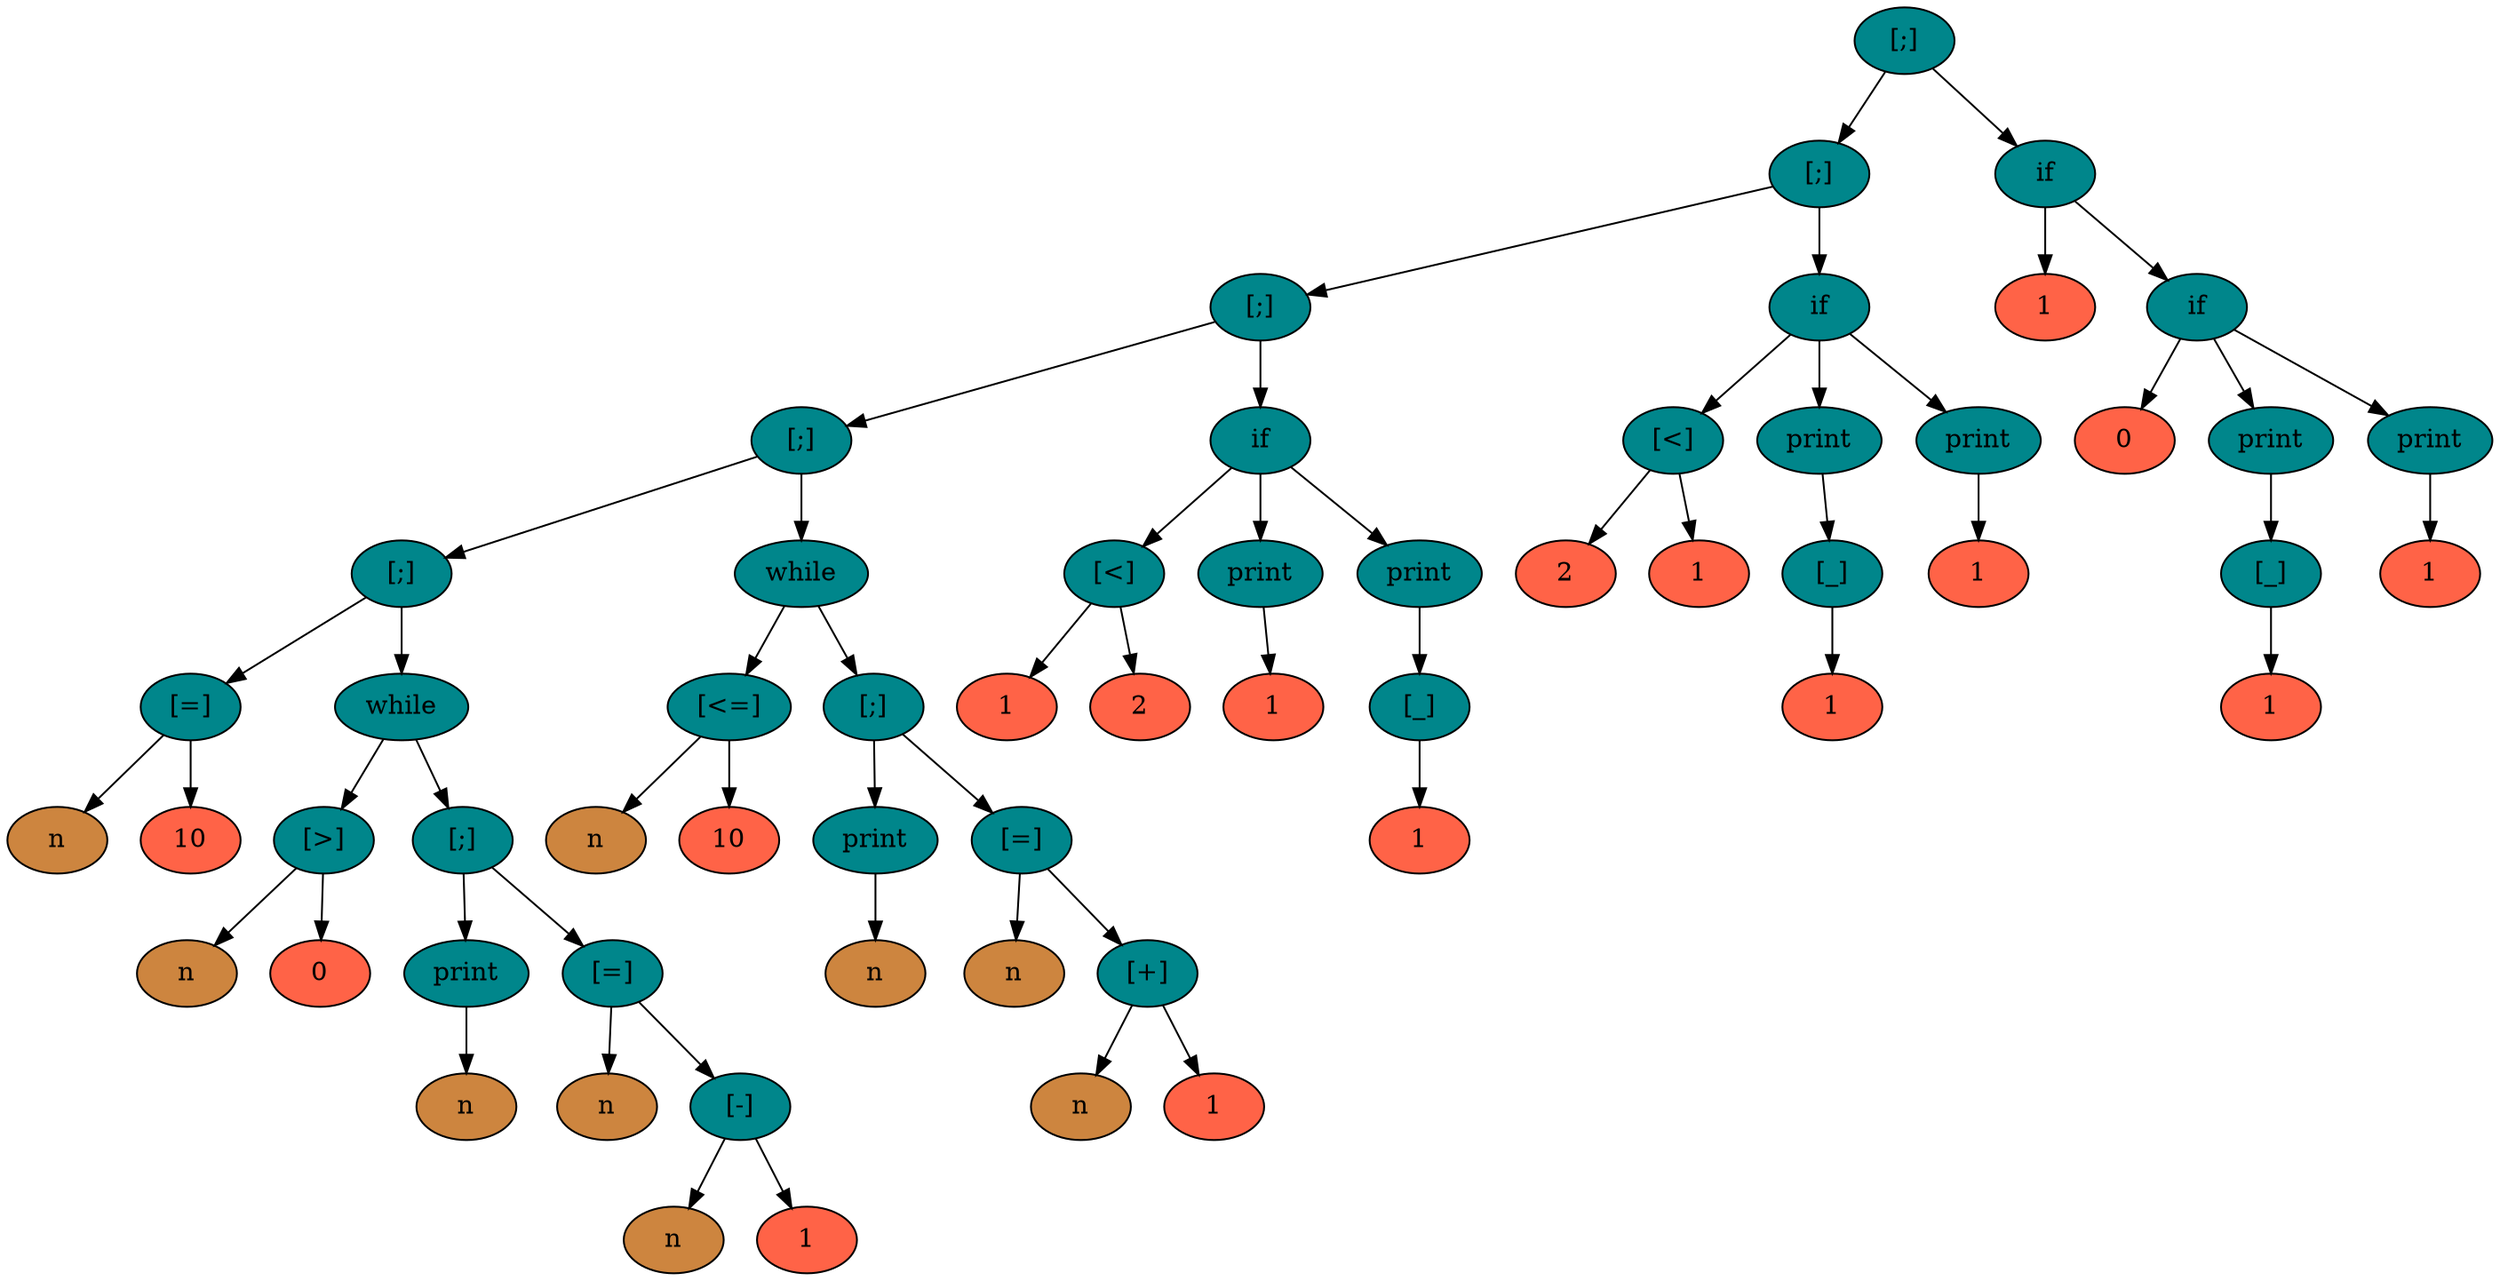 digraph E{
	node [style="filled"];
	box1 [label="[;]", fillcolor="turquoise4"];
	box2 [label="[;]", fillcolor="turquoise4"];
	box3 [label="[;]", fillcolor="turquoise4"];
	box4 [label="[;]", fillcolor="turquoise4"];
	box5 [label="[;]", fillcolor="turquoise4"];
	box6 [label="[=]", fillcolor="turquoise4"];
	box7 [label="n", fillcolor="peru"];
		box6 -> box7;
	box8 [label="10", fillcolor="tomato"];
		box6 -> box8;
		box5 -> box6;
	box9 [label="while", fillcolor="turquoise4"];
	box10 [label="[>]", fillcolor="turquoise4"];
	box11 [label="n", fillcolor="peru"];
		box10 -> box11;
	box12 [label="0", fillcolor="tomato"];
		box10 -> box12;
		box9 -> box10;
	box13 [label="[;]", fillcolor="turquoise4"];
	box14 [label="print", fillcolor="turquoise4"];
	box15 [label="n", fillcolor="peru"];
		box14 -> box15;
		box13 -> box14;
	box16 [label="[=]", fillcolor="turquoise4"];
	box17 [label="n", fillcolor="peru"];
		box16 -> box17;
	box18 [label="[-]", fillcolor="turquoise4"];
	box19 [label="n", fillcolor="peru"];
		box18 -> box19;
	box20 [label="1", fillcolor="tomato"];
		box18 -> box20;
		box16 -> box18;
		box13 -> box16;
		box9 -> box13;
		box5 -> box9;
		box4 -> box5;
	box21 [label="while", fillcolor="turquoise4"];
	box22 [label="[<=]", fillcolor="turquoise4"];
	box23 [label="n", fillcolor="peru"];
		box22 -> box23;
	box24 [label="10", fillcolor="tomato"];
		box22 -> box24;
		box21 -> box22;
	box25 [label="[;]", fillcolor="turquoise4"];
	box26 [label="print", fillcolor="turquoise4"];
	box27 [label="n", fillcolor="peru"];
		box26 -> box27;
		box25 -> box26;
	box28 [label="[=]", fillcolor="turquoise4"];
	box29 [label="n", fillcolor="peru"];
		box28 -> box29;
	box30 [label="[+]", fillcolor="turquoise4"];
	box31 [label="n", fillcolor="peru"];
		box30 -> box31;
	box32 [label="1", fillcolor="tomato"];
		box30 -> box32;
		box28 -> box30;
		box25 -> box28;
		box21 -> box25;
		box4 -> box21;
		box3 -> box4;
	box33 [label="if", fillcolor="turquoise4"];
	box34 [label="[<]", fillcolor="turquoise4"];
	box35 [label="1", fillcolor="tomato"];
		box34 -> box35;
	box36 [label="2", fillcolor="tomato"];
		box34 -> box36;
		box33 -> box34;
	box37 [label="print", fillcolor="turquoise4"];
	box38 [label="1", fillcolor="tomato"];
		box37 -> box38;
		box33 -> box37;
	box39 [label="print", fillcolor="turquoise4"];
	box40 [label="[_]", fillcolor="turquoise4"];
	box41 [label="1", fillcolor="tomato"];
		box40 -> box41;
		box39 -> box40;
		box33 -> box39;
		box3 -> box33;
		box2 -> box3;
	box42 [label="if", fillcolor="turquoise4"];
	box43 [label="[<]", fillcolor="turquoise4"];
	box44 [label="2", fillcolor="tomato"];
		box43 -> box44;
	box45 [label="1", fillcolor="tomato"];
		box43 -> box45;
		box42 -> box43;
	box46 [label="print", fillcolor="turquoise4"];
	box47 [label="[_]", fillcolor="turquoise4"];
	box48 [label="1", fillcolor="tomato"];
		box47 -> box48;
		box46 -> box47;
		box42 -> box46;
	box49 [label="print", fillcolor="turquoise4"];
	box50 [label="1", fillcolor="tomato"];
		box49 -> box50;
		box42 -> box49;
		box2 -> box42;
		box1 -> box2;
	box51 [label="if", fillcolor="turquoise4"];
	box52 [label="1", fillcolor="tomato"];
		box51 -> box52;
	box53 [label="if", fillcolor="turquoise4"];
	box54 [label="0", fillcolor="tomato"];
		box53 -> box54;
	box55 [label="print", fillcolor="turquoise4"];
	box56 [label="[_]", fillcolor="turquoise4"];
	box57 [label="1", fillcolor="tomato"];
		box56 -> box57;
		box55 -> box56;
		box53 -> box55;
	box58 [label="print", fillcolor="turquoise4"];
	box59 [label="1", fillcolor="tomato"];
		box58 -> box59;
		box53 -> box58;
		box51 -> box53;
		box1 -> box51;
}
